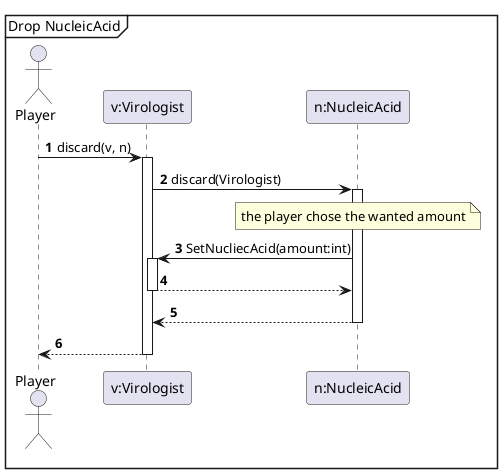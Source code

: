 @startuml
'https://plantuml.com/sequence-diagram

autonumber
Mainframe Drop NucleicAcid

actor Player
Player -> "v:Virologist" ++: discard(v, n)
"v:Virologist"->"n:NucleicAcid"++:discard(Virologist)
 note over  "n:NucleicAcid"
                    the player chose the wanted amount
                     end note
"n:NucleicAcid"->"v:Virologist":SetNucliecAcid(amount:int)
activate "v:Virologist"
"v:Virologist"-->"n:NucleicAcid"
deactivate "v:Virologist"
"n:NucleicAcid"-->"v:Virologist"--
"v:Virologist" --> Player
Deactivate "v:Virologist"
@enduml